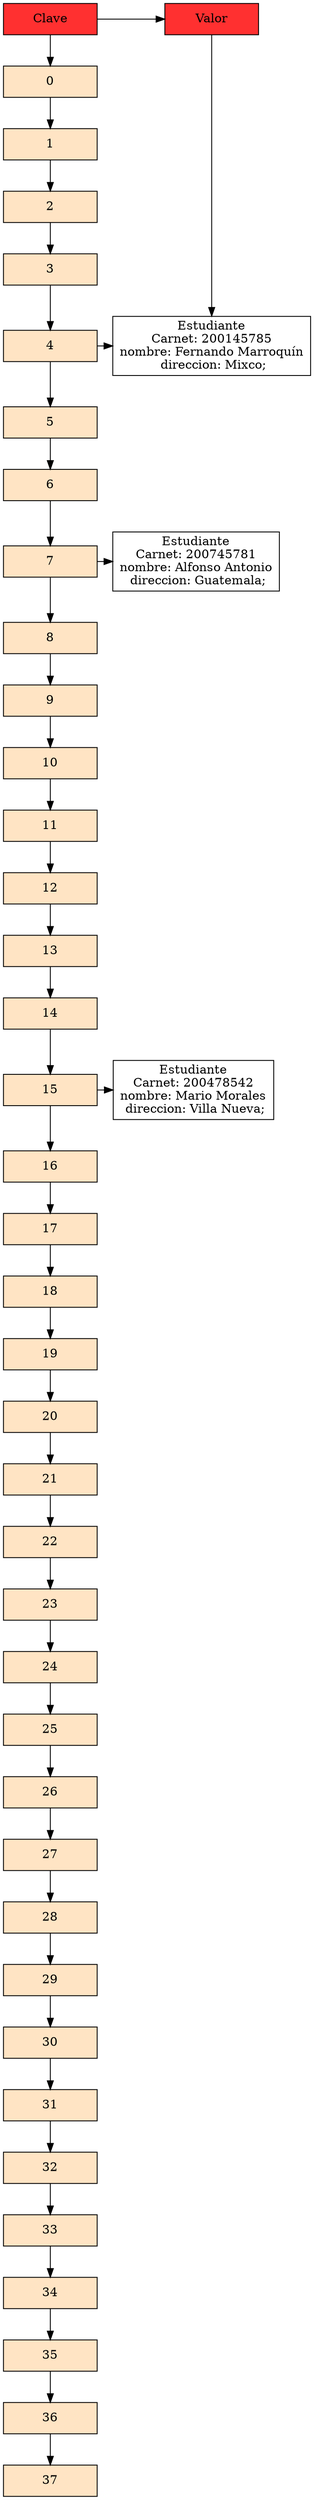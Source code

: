 digraph hash{
 node [shape = box]
key[label="Clave" width = 1.5, style = filled, fillcolor = firebrick1, group = 1 ];
valor[label="Valor" width = 1.5, style = filled, fillcolor = firebrick1, group = 2 ];
nodo0 [label ="0"  width = 1.5 style = filled, fillcolor = bisque1, group = 1 ];
key -> valor;
{rank = same; key; valor}
key -> nodo0;
nodo0 [label ="0" pos = "1.5!" width = 1.5 style = filled, fillcolor = bisque1, group = 1 ];
nodo1 [label ="1" pos = "1.5!" width = 1.5 style = filled, fillcolor = bisque1, group = 1 ];
nodo2 [label ="2" pos = "1.5!" width = 1.5 style = filled, fillcolor = bisque1, group = 1 ];
nodo3 [label ="3" pos = "1.5!" width = 1.5 style = filled, fillcolor = bisque1, group = 1 ];
nodo4 [label ="4" pos = "1.5!" width = 1.5 style = filled, fillcolor = bisque1, group = 1 ];
nodo5 [label ="5" pos = "1.5!" width = 1.5 style = filled, fillcolor = bisque1, group = 1 ];
nodo6 [label ="6" pos = "1.5!" width = 1.5 style = filled, fillcolor = bisque1, group = 1 ];
nodo7 [label ="7" pos = "1.5!" width = 1.5 style = filled, fillcolor = bisque1, group = 1 ];
nodo8 [label ="8" pos = "1.5!" width = 1.5 style = filled, fillcolor = bisque1, group = 1 ];
nodo9 [label ="9" pos = "1.5!" width = 1.5 style = filled, fillcolor = bisque1, group = 1 ];
nodo10 [label ="10" pos = "1.5!" width = 1.5 style = filled, fillcolor = bisque1, group = 1 ];
nodo11 [label ="11" pos = "1.5!" width = 1.5 style = filled, fillcolor = bisque1, group = 1 ];
nodo12 [label ="12" pos = "1.5!" width = 1.5 style = filled, fillcolor = bisque1, group = 1 ];
nodo13 [label ="13" pos = "1.5!" width = 1.5 style = filled, fillcolor = bisque1, group = 1 ];
nodo14 [label ="14" pos = "1.5!" width = 1.5 style = filled, fillcolor = bisque1, group = 1 ];
nodo15 [label ="15" pos = "1.5!" width = 1.5 style = filled, fillcolor = bisque1, group = 1 ];
nodo16 [label ="16" pos = "1.5!" width = 1.5 style = filled, fillcolor = bisque1, group = 1 ];
nodo17 [label ="17" pos = "1.5!" width = 1.5 style = filled, fillcolor = bisque1, group = 1 ];
nodo18 [label ="18" pos = "1.5!" width = 1.5 style = filled, fillcolor = bisque1, group = 1 ];
nodo19 [label ="19" pos = "1.5!" width = 1.5 style = filled, fillcolor = bisque1, group = 1 ];
nodo20 [label ="20" pos = "1.5!" width = 1.5 style = filled, fillcolor = bisque1, group = 1 ];
nodo21 [label ="21" pos = "1.5!" width = 1.5 style = filled, fillcolor = bisque1, group = 1 ];
nodo22 [label ="22" pos = "1.5!" width = 1.5 style = filled, fillcolor = bisque1, group = 1 ];
nodo23 [label ="23" pos = "1.5!" width = 1.5 style = filled, fillcolor = bisque1, group = 1 ];
nodo24 [label ="24" pos = "1.5!" width = 1.5 style = filled, fillcolor = bisque1, group = 1 ];
nodo25 [label ="25" pos = "1.5!" width = 1.5 style = filled, fillcolor = bisque1, group = 1 ];
nodo26 [label ="26" pos = "1.5!" width = 1.5 style = filled, fillcolor = bisque1, group = 1 ];
nodo27 [label ="27" pos = "1.5!" width = 1.5 style = filled, fillcolor = bisque1, group = 1 ];
nodo28 [label ="28" pos = "1.5!" width = 1.5 style = filled, fillcolor = bisque1, group = 1 ];
nodo29 [label ="29" pos = "1.5!" width = 1.5 style = filled, fillcolor = bisque1, group = 1 ];
nodo30 [label ="30" pos = "1.5!" width = 1.5 style = filled, fillcolor = bisque1, group = 1 ];
nodo31 [label ="31" pos = "1.5!" width = 1.5 style = filled, fillcolor = bisque1, group = 1 ];
nodo32 [label ="32" pos = "1.5!" width = 1.5 style = filled, fillcolor = bisque1, group = 1 ];
nodo33 [label ="33" pos = "1.5!" width = 1.5 style = filled, fillcolor = bisque1, group = 1 ];
nodo34 [label ="34" pos = "1.5!" width = 1.5 style = filled, fillcolor = bisque1, group = 1 ];
nodo35 [label ="35" pos = "1.5!" width = 1.5 style = filled, fillcolor = bisque1, group = 1 ];
nodo36 [label ="36" pos = "1.5!" width = 1.5 style = filled, fillcolor = bisque1, group = 1 ];
nodo37 [label ="37" pos = "1.5!" width = 1.5 style = filled, fillcolor = bisque1, group = 1 ];
nodo0 -> nodo1;
nodo1 -> nodo2;
nodo2 -> nodo3;
nodo3 -> nodo4;
nodo4 -> nodo5;
nodo5 -> nodo6;
nodo6 -> nodo7;
nodo7 -> nodo8;
nodo8 -> nodo9;
nodo9 -> nodo10;
nodo10 -> nodo11;
nodo11 -> nodo12;
nodo12 -> nodo13;
nodo13 -> nodo14;
nodo14 -> nodo15;
nodo15 -> nodo16;
nodo16 -> nodo17;
nodo17 -> nodo18;
nodo18 -> nodo19;
nodo19 -> nodo20;
nodo20 -> nodo21;
nodo21 -> nodo22;
nodo22 -> nodo23;
nodo23 -> nodo24;
nodo24 -> nodo25;
nodo25 -> nodo26;
nodo26 -> nodo27;
nodo27 -> nodo28;
nodo28 -> nodo29;
nodo29 -> nodo30;
nodo30 -> nodo31;
nodo31 -> nodo32;
nodo32 -> nodo33;
nodo33 -> nodo34;
nodo34 -> nodo35;
nodo35 -> nodo36;
nodo36 -> nodo37;
nodoValue4[label="Estudiante
Carnet: 200145785
nombre: Fernando Marroquín
 direccion: Mixco;" group = 2]
nodo4 -> nodoValue4
{rank = same; nodo4; nodoValue4};
nodoValue7[label="Estudiante
Carnet: 200745781
nombre: Alfonso Antonio
 direccion: Guatemala;" group = 2]
nodo7 -> nodoValue7
{rank = same; nodo7; nodoValue7};
nodoValue15[label="Estudiante
Carnet: 200478542
nombre: Mario Morales
 direccion: Villa Nueva;" group = 2]
nodo15 -> nodoValue15
{rank = same; nodo15; nodoValue15};

valor -> nodoValue4

}